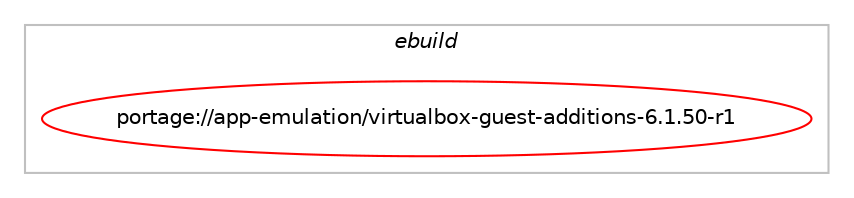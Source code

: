 digraph prolog {

# *************
# Graph options
# *************

newrank=true;
concentrate=true;
compound=true;
graph [rankdir=LR,fontname=Helvetica,fontsize=10,ranksep=1.5];#, ranksep=2.5, nodesep=0.2];
edge  [arrowhead=vee];
node  [fontname=Helvetica,fontsize=10];

# **********
# The ebuild
# **********

subgraph cluster_leftcol {
color=gray;
label=<<i>ebuild</i>>;
id [label="portage://app-emulation/virtualbox-guest-additions-6.1.50-r1", color=red, width=4, href="../app-emulation/virtualbox-guest-additions-6.1.50-r1.svg"];
}

# ****************
# The dependencies
# ****************

subgraph cluster_midcol {
color=gray;
label=<<i>dependencies</i>>;
subgraph cluster_compile {
fillcolor="#eeeeee";
style=filled;
label=<<i>compile</i>>;
# *** BEGIN UNKNOWN DEPENDENCY TYPE (TODO) ***
# id -> equal(use_conditional_group(positive,X,portage://app-emulation/virtualbox-guest-additions-6.1.50-r1,[package_dependency(portage://app-emulation/virtualbox-guest-additions-6.1.50-r1,install,no,x11-apps,xrandr,none,[,,],[],[]),package_dependency(portage://app-emulation/virtualbox-guest-additions-6.1.50-r1,install,no,x11-apps,xrefresh,none,[,,],[],[]),package_dependency(portage://app-emulation/virtualbox-guest-additions-6.1.50-r1,install,no,x11-libs,libX11,none,[,,],[],[]),package_dependency(portage://app-emulation/virtualbox-guest-additions-6.1.50-r1,install,no,x11-libs,libXext,none,[,,],[],[]),package_dependency(portage://app-emulation/virtualbox-guest-additions-6.1.50-r1,install,no,x11-libs,libXmu,none,[,,],[],[]),package_dependency(portage://app-emulation/virtualbox-guest-additions-6.1.50-r1,install,no,x11-libs,libXt,none,[,,],[],[])]))
# *** END UNKNOWN DEPENDENCY TYPE (TODO) ***

# *** BEGIN UNKNOWN DEPENDENCY TYPE (TODO) ***
# id -> equal(use_conditional_group(positive,X,portage://app-emulation/virtualbox-guest-additions-6.1.50-r1,[package_dependency(portage://app-emulation/virtualbox-guest-additions-6.1.50-r1,install,no,x11-base,xorg-proto,none,[,,],[],[]),package_dependency(portage://app-emulation/virtualbox-guest-additions-6.1.50-r1,install,no,x11-libs,libICE,none,[,,],[],[]),package_dependency(portage://app-emulation/virtualbox-guest-additions-6.1.50-r1,install,no,x11-libs,libSM,none,[,,],[],[]),package_dependency(portage://app-emulation/virtualbox-guest-additions-6.1.50-r1,install,no,x11-libs,libXau,none,[,,],[],[]),package_dependency(portage://app-emulation/virtualbox-guest-additions-6.1.50-r1,install,no,x11-libs,libXdmcp,none,[,,],[],[])]))
# *** END UNKNOWN DEPENDENCY TYPE (TODO) ***

# *** BEGIN UNKNOWN DEPENDENCY TYPE (TODO) ***
# id -> equal(use_conditional_group(positive,dbus,portage://app-emulation/virtualbox-guest-additions-6.1.50-r1,[package_dependency(portage://app-emulation/virtualbox-guest-additions-6.1.50-r1,install,no,sys-apps,dbus,none,[,,],[],[])]))
# *** END UNKNOWN DEPENDENCY TYPE (TODO) ***

# *** BEGIN UNKNOWN DEPENDENCY TYPE (TODO) ***
# id -> equal(package_dependency(portage://app-emulation/virtualbox-guest-additions-6.1.50-r1,install,no,acct-group,vboxguest,none,[,,],[],[]))
# *** END UNKNOWN DEPENDENCY TYPE (TODO) ***

# *** BEGIN UNKNOWN DEPENDENCY TYPE (TODO) ***
# id -> equal(package_dependency(portage://app-emulation/virtualbox-guest-additions-6.1.50-r1,install,no,acct-group,vboxsf,none,[,,],[],[]))
# *** END UNKNOWN DEPENDENCY TYPE (TODO) ***

# *** BEGIN UNKNOWN DEPENDENCY TYPE (TODO) ***
# id -> equal(package_dependency(portage://app-emulation/virtualbox-guest-additions-6.1.50-r1,install,no,acct-user,vboxguest,none,[,,],[],[]))
# *** END UNKNOWN DEPENDENCY TYPE (TODO) ***

# *** BEGIN UNKNOWN DEPENDENCY TYPE (TODO) ***
# id -> equal(package_dependency(portage://app-emulation/virtualbox-guest-additions-6.1.50-r1,install,no,sys-libs,pam,none,[,,],[],[]))
# *** END UNKNOWN DEPENDENCY TYPE (TODO) ***

# *** BEGIN UNKNOWN DEPENDENCY TYPE (TODO) ***
# id -> equal(package_dependency(portage://app-emulation/virtualbox-guest-additions-6.1.50-r1,install,no,sys-libs,zlib,none,[,,],[],[]))
# *** END UNKNOWN DEPENDENCY TYPE (TODO) ***

# *** BEGIN UNKNOWN DEPENDENCY TYPE (TODO) ***
# id -> equal(package_dependency(portage://app-emulation/virtualbox-guest-additions-6.1.50-r1,install,no,virtual,linux-sources,none,[,,],[],[]))
# *** END UNKNOWN DEPENDENCY TYPE (TODO) ***

}
subgraph cluster_compileandrun {
fillcolor="#eeeeee";
style=filled;
label=<<i>compile and run</i>>;
}
subgraph cluster_run {
fillcolor="#eeeeee";
style=filled;
label=<<i>run</i>>;
# *** BEGIN UNKNOWN DEPENDENCY TYPE (TODO) ***
# id -> equal(use_conditional_group(positive,X,portage://app-emulation/virtualbox-guest-additions-6.1.50-r1,[package_dependency(portage://app-emulation/virtualbox-guest-additions-6.1.50-r1,run,no,x11-apps,xrandr,none,[,,],[],[]),package_dependency(portage://app-emulation/virtualbox-guest-additions-6.1.50-r1,run,no,x11-apps,xrefresh,none,[,,],[],[]),package_dependency(portage://app-emulation/virtualbox-guest-additions-6.1.50-r1,run,no,x11-libs,libX11,none,[,,],[],[]),package_dependency(portage://app-emulation/virtualbox-guest-additions-6.1.50-r1,run,no,x11-libs,libXext,none,[,,],[],[]),package_dependency(portage://app-emulation/virtualbox-guest-additions-6.1.50-r1,run,no,x11-libs,libXmu,none,[,,],[],[]),package_dependency(portage://app-emulation/virtualbox-guest-additions-6.1.50-r1,run,no,x11-libs,libXt,none,[,,],[],[])]))
# *** END UNKNOWN DEPENDENCY TYPE (TODO) ***

# *** BEGIN UNKNOWN DEPENDENCY TYPE (TODO) ***
# id -> equal(use_conditional_group(positive,dbus,portage://app-emulation/virtualbox-guest-additions-6.1.50-r1,[package_dependency(portage://app-emulation/virtualbox-guest-additions-6.1.50-r1,run,no,sys-apps,dbus,none,[,,],[],[])]))
# *** END UNKNOWN DEPENDENCY TYPE (TODO) ***

# *** BEGIN UNKNOWN DEPENDENCY TYPE (TODO) ***
# id -> equal(use_conditional_group(positive,dist-kernel,portage://app-emulation/virtualbox-guest-additions-6.1.50-r1,[package_dependency(portage://app-emulation/virtualbox-guest-additions-6.1.50-r1,run,no,virtual,dist-kernel,none,[,,],any_same_slot,[])]))
# *** END UNKNOWN DEPENDENCY TYPE (TODO) ***

# *** BEGIN UNKNOWN DEPENDENCY TYPE (TODO) ***
# id -> equal(package_dependency(portage://app-emulation/virtualbox-guest-additions-6.1.50-r1,run,no,acct-group,vboxguest,none,[,,],[],[]))
# *** END UNKNOWN DEPENDENCY TYPE (TODO) ***

# *** BEGIN UNKNOWN DEPENDENCY TYPE (TODO) ***
# id -> equal(package_dependency(portage://app-emulation/virtualbox-guest-additions-6.1.50-r1,run,no,acct-group,vboxsf,none,[,,],[],[]))
# *** END UNKNOWN DEPENDENCY TYPE (TODO) ***

# *** BEGIN UNKNOWN DEPENDENCY TYPE (TODO) ***
# id -> equal(package_dependency(portage://app-emulation/virtualbox-guest-additions-6.1.50-r1,run,no,acct-user,vboxguest,none,[,,],[],[]))
# *** END UNKNOWN DEPENDENCY TYPE (TODO) ***

# *** BEGIN UNKNOWN DEPENDENCY TYPE (TODO) ***
# id -> equal(package_dependency(portage://app-emulation/virtualbox-guest-additions-6.1.50-r1,run,no,sys-apps,kmod,none,[,,],[],[use(enable(tools),none)]))
# *** END UNKNOWN DEPENDENCY TYPE (TODO) ***

# *** BEGIN UNKNOWN DEPENDENCY TYPE (TODO) ***
# id -> equal(package_dependency(portage://app-emulation/virtualbox-guest-additions-6.1.50-r1,run,no,sys-libs,pam,none,[,,],[],[]))
# *** END UNKNOWN DEPENDENCY TYPE (TODO) ***

# *** BEGIN UNKNOWN DEPENDENCY TYPE (TODO) ***
# id -> equal(package_dependency(portage://app-emulation/virtualbox-guest-additions-6.1.50-r1,run,no,sys-libs,zlib,none,[,,],[],[]))
# *** END UNKNOWN DEPENDENCY TYPE (TODO) ***

}
}

# **************
# The candidates
# **************

subgraph cluster_choices {
rank=same;
color=gray;
label=<<i>candidates</i>>;

}

}
